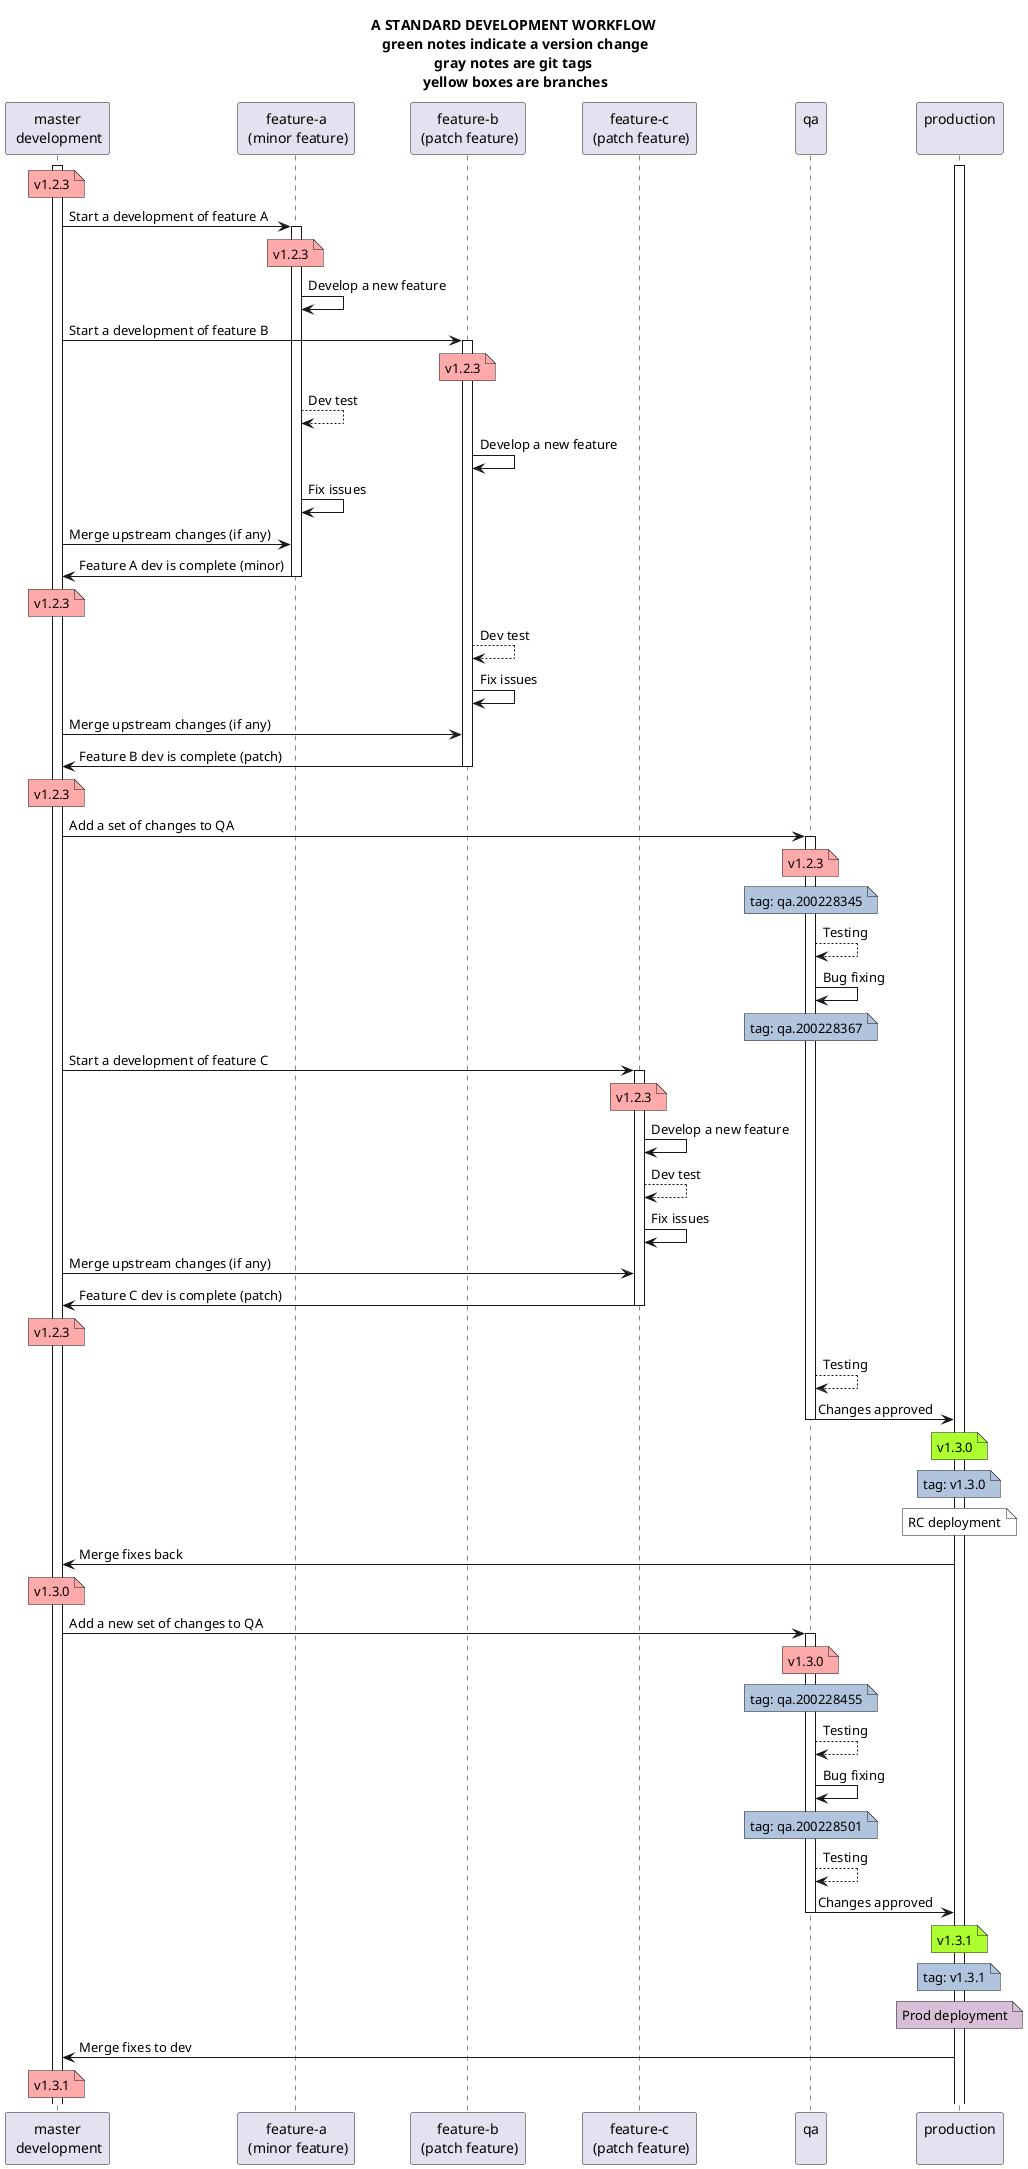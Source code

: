@startuml
title A STANDARD DEVELOPMENT WORKFLOW\n green notes indicate a version change\n gray notes are git tags \n yellow boxes are branches
participant "master\n development" as mst
participant "feature-a\n (minor feature)" as f1
participant "feature-b\n (patch feature)" as f2
participant "feature-c\n (patch feature)" as f3
participant "qa\n" as qa
participant "production\n" as prod

activate mst
activate prod

note over mst #FFAAAA: v1.2.3
mst -> f1: Start a development of feature A
activate f1
note over f1 #FFAAAA: v1.2.3
f1 -> f1: Develop a new feature
mst -> f2: Start a development of feature B
activate f2
note over f2 #FFAAAA: v1.2.3
f1 --> f1: Dev test
f2 -> f2: Develop a new feature
f1 -> f1: Fix issues
mst -> f1: Merge upstream changes (if any)
f1 -> mst: Feature A dev is complete (minor)
deactivate f1
note over mst #FFAAAA: v1.2.3

f2 --> f2: Dev test
f2 -> f2: Fix issues
mst -> f2: Merge upstream changes (if any)
f2 -> mst: Feature B dev is complete (patch)
deactivate f2
note over mst #FFAAAA: v1.2.3

mst -> qa: Add a set of changes to QA
activate qa
note over qa #FFAAAA: v1.2.3
note over qa #LightSteelBlue: tag: qa.200228345
qa --> qa: Testing
qa -> qa: Bug fixing
note over qa #LightSteelBlue: tag: qa.200228367

mst -> f3: Start a development of feature C
activate f3
note over f3 #FFAAAA: v1.2.3
f3 -> f3: Develop a new feature
f3 --> f3: Dev test
f3 -> f3: Fix issues
mst -> f3: Merge upstream changes (if any)
f3 -> mst: Feature C dev is complete (patch)
deactivate f3
note over mst #FFAAAA: v1.2.3

qa --> qa: Testing
qa -> prod: Changes approved
deactivate qa
note over prod #GreenYellow: v1.3.0
note over prod #LightSteelBlue: tag: v1.3.0
note over prod #White: RC deployment
prod -> mst: Merge fixes back
note over mst #FFAAAA: v1.3.0

mst -> qa: Add a new set of changes to QA
activate qa
note over qa #FFAAAA: v1.3.0
note over qa #LightSteelBlue: tag: qa.200228455
qa --> qa: Testing
qa -> qa: Bug fixing
note over qa #LightSteelBlue: tag: qa.200228501
qa --> qa: Testing
qa -> prod: Changes approved
deactivate qa
note over prod #GreenYellow: v1.3.1
note over prod #LightSteelBlue: tag: v1.3.1
note over prod #Thistle: Prod deployment
prod -> mst: Merge fixes to dev
note over mst #FFAAAA: v1.3.1

@enduml
